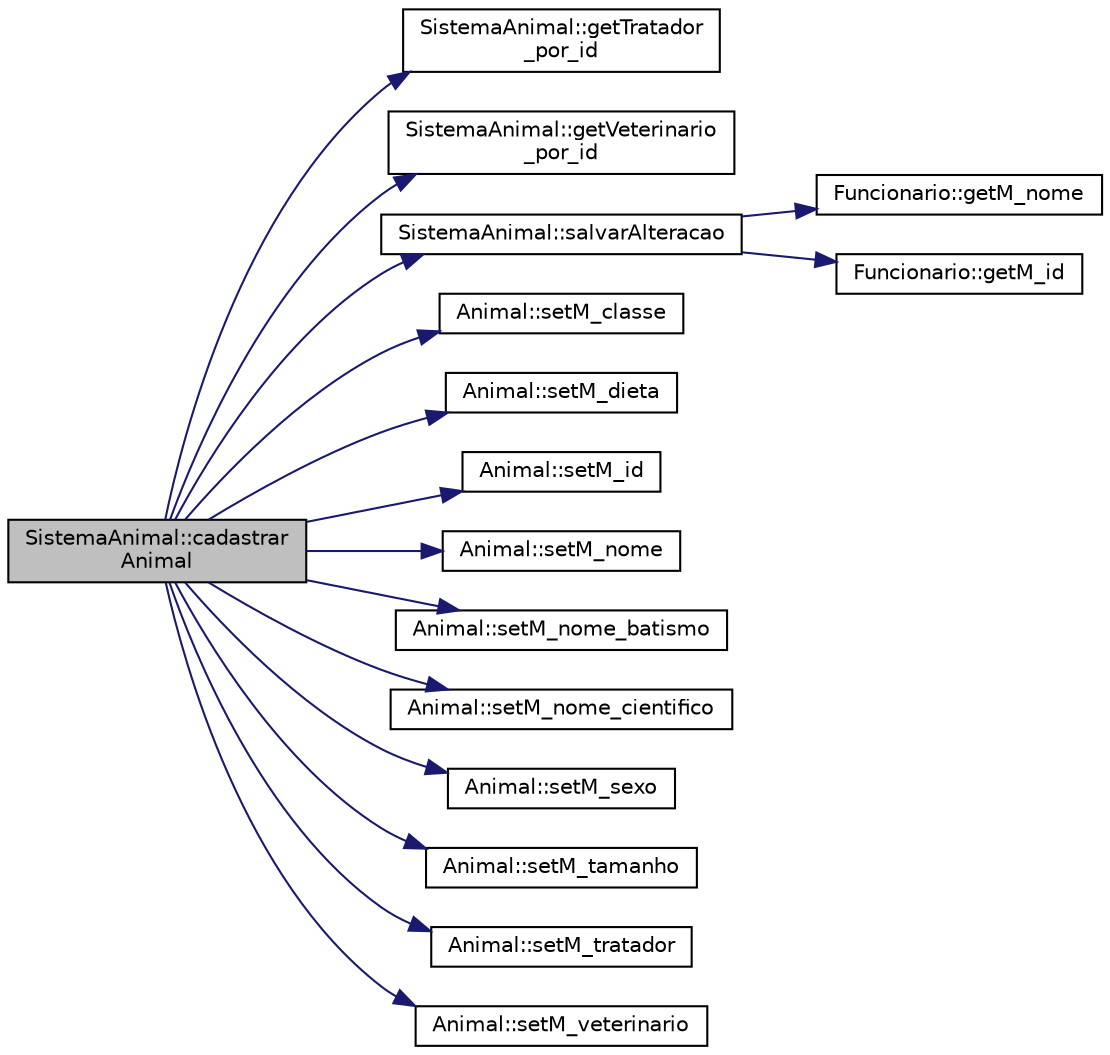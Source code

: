 digraph "SistemaAnimal::cadastrarAnimal"
{
  edge [fontname="Helvetica",fontsize="10",labelfontname="Helvetica",labelfontsize="10"];
  node [fontname="Helvetica",fontsize="10",shape=record];
  rankdir="LR";
  Node32 [label="SistemaAnimal::cadastrar\lAnimal",height=0.2,width=0.4,color="black", fillcolor="grey75", style="filled", fontcolor="black"];
  Node32 -> Node33 [color="midnightblue",fontsize="10",style="solid",fontname="Helvetica"];
  Node33 [label="SistemaAnimal::getTratador\l_por_id",height=0.2,width=0.4,color="black", fillcolor="white", style="filled",URL="$class_sistema_animal.html#a377a210a34743c9ff1f67749f032a437"];
  Node32 -> Node34 [color="midnightblue",fontsize="10",style="solid",fontname="Helvetica"];
  Node34 [label="SistemaAnimal::getVeterinario\l_por_id",height=0.2,width=0.4,color="black", fillcolor="white", style="filled",URL="$class_sistema_animal.html#a557958f44f387d78fb3ba0ed9ac99edc"];
  Node32 -> Node35 [color="midnightblue",fontsize="10",style="solid",fontname="Helvetica"];
  Node35 [label="SistemaAnimal::salvarAlteracao",height=0.2,width=0.4,color="black", fillcolor="white", style="filled",URL="$class_sistema_animal.html#a6728781d00409c651a4507a1e3afddc3"];
  Node35 -> Node36 [color="midnightblue",fontsize="10",style="solid",fontname="Helvetica"];
  Node36 [label="Funcionario::getM_nome",height=0.2,width=0.4,color="black", fillcolor="white", style="filled",URL="$class_funcionario.html#abfafc40b693e6bf765998a78d23b2e58"];
  Node35 -> Node37 [color="midnightblue",fontsize="10",style="solid",fontname="Helvetica"];
  Node37 [label="Funcionario::getM_id",height=0.2,width=0.4,color="black", fillcolor="white", style="filled",URL="$class_funcionario.html#a28862fda8ac97bae17caa6c6d8659ca8"];
  Node32 -> Node38 [color="midnightblue",fontsize="10",style="solid",fontname="Helvetica"];
  Node38 [label="Animal::setM_classe",height=0.2,width=0.4,color="black", fillcolor="white", style="filled",URL="$class_animal.html#a63edb9fa626191a5c2081358b612611b"];
  Node32 -> Node39 [color="midnightblue",fontsize="10",style="solid",fontname="Helvetica"];
  Node39 [label="Animal::setM_dieta",height=0.2,width=0.4,color="black", fillcolor="white", style="filled",URL="$class_animal.html#ae8ce1e4a602c9795897231c5f46a76c3"];
  Node32 -> Node40 [color="midnightblue",fontsize="10",style="solid",fontname="Helvetica"];
  Node40 [label="Animal::setM_id",height=0.2,width=0.4,color="black", fillcolor="white", style="filled",URL="$class_animal.html#a97ccb0c2052747c4b7eb8cd5dbed38e4"];
  Node32 -> Node41 [color="midnightblue",fontsize="10",style="solid",fontname="Helvetica"];
  Node41 [label="Animal::setM_nome",height=0.2,width=0.4,color="black", fillcolor="white", style="filled",URL="$class_animal.html#aca9d02a7ea3d33478cbe44622d5307a8"];
  Node32 -> Node42 [color="midnightblue",fontsize="10",style="solid",fontname="Helvetica"];
  Node42 [label="Animal::setM_nome_batismo",height=0.2,width=0.4,color="black", fillcolor="white", style="filled",URL="$class_animal.html#a1977361d7ae7de689523d2b09e36984c"];
  Node32 -> Node43 [color="midnightblue",fontsize="10",style="solid",fontname="Helvetica"];
  Node43 [label="Animal::setM_nome_cientifico",height=0.2,width=0.4,color="black", fillcolor="white", style="filled",URL="$class_animal.html#a37e90a2908f443806f2a893141b5ab13"];
  Node32 -> Node44 [color="midnightblue",fontsize="10",style="solid",fontname="Helvetica"];
  Node44 [label="Animal::setM_sexo",height=0.2,width=0.4,color="black", fillcolor="white", style="filled",URL="$class_animal.html#a55bffd686425e75226a6a326d448262e"];
  Node32 -> Node45 [color="midnightblue",fontsize="10",style="solid",fontname="Helvetica"];
  Node45 [label="Animal::setM_tamanho",height=0.2,width=0.4,color="black", fillcolor="white", style="filled",URL="$class_animal.html#a696987a298549b993e2a7adfaf26aa1c"];
  Node32 -> Node46 [color="midnightblue",fontsize="10",style="solid",fontname="Helvetica"];
  Node46 [label="Animal::setM_tratador",height=0.2,width=0.4,color="black", fillcolor="white", style="filled",URL="$class_animal.html#a0a4af842f92a6cd57eb000fc6077445c"];
  Node32 -> Node47 [color="midnightblue",fontsize="10",style="solid",fontname="Helvetica"];
  Node47 [label="Animal::setM_veterinario",height=0.2,width=0.4,color="black", fillcolor="white", style="filled",URL="$class_animal.html#a7401164ebc620a484fb59931f0e36298"];
}
